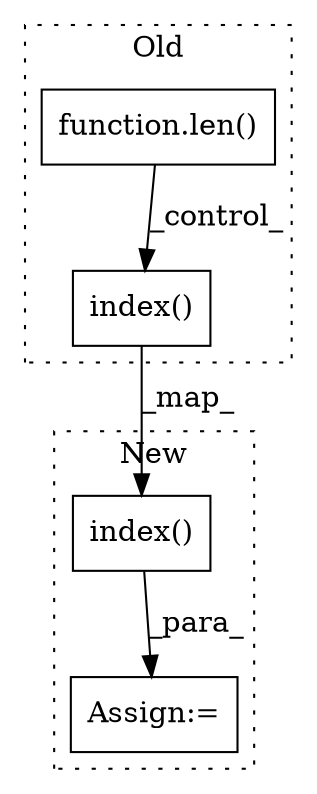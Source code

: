 digraph G {
subgraph cluster0 {
1 [label="index()" a="75" s="555,573" l="13,1" shape="box"];
4 [label="function.len()" a="75" s="377,384" l="4,1" shape="box"];
label = "Old";
style="dotted";
}
subgraph cluster1 {
2 [label="index()" a="75" s="920,938" l="13,1" shape="box"];
3 [label="Assign:=" a="68" s="906" l="3" shape="box"];
label = "New";
style="dotted";
}
1 -> 2 [label="_map_"];
2 -> 3 [label="_para_"];
4 -> 1 [label="_control_"];
}